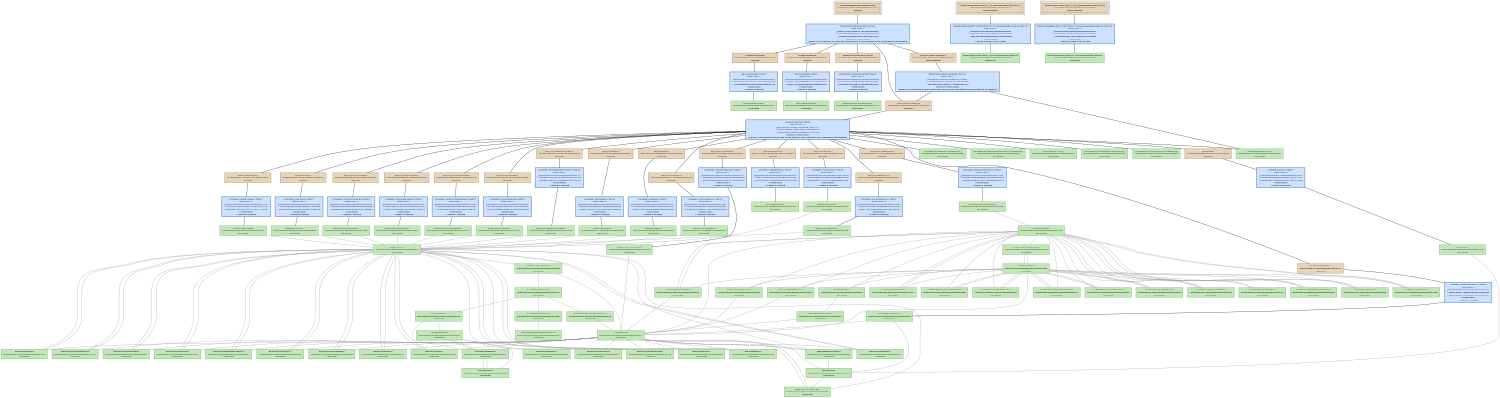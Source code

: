 digraph Rush {
   size = "10.000000,8.500000";
   concentrate = false;

   node [ shape = box, style = filled, color = "0.3 0.5 0.6", fillcolor = "0.3 0.2 0.9", fontname = "Monaco", fontsize = "9" ];
   n00001 [ label = "Development/Rush.mexmac.app\n8fd0e8cda39bfc24e7f78f745df1c03b\nMissing", color = "0.1 0.5 0.5", fillcolor = "0.1 0.2 0.9", peripheries = 3 ];
   n00002 [ label = "Contents/Info.plist\n7b19a0d8589543fc2aa59c6f9d2b3106\nMissing", color = "0.1 0.5 0.5", fillcolor = "0.1 0.2 0.9" ];
   n00003 [ label = "Rush.build/Info.plist\n000000004355ff680000000000000292\nUpToDate" ];
   n00004 [ label = "Contents/PkgInfo\n67bec1d7d36bff89fb65c5c9d99e7251\nMissing", color = "0.1 0.5 0.5", fillcolor = "0.1 0.2 0.9" ];
   n00005 [ label = "Rush.build/PkgInfo\n000000004355ff680000000000000008\nUpToDate" ];
   n00006 [ label = "English.lproj/InfoPlist.strings\n2c3a04f51c278de1b7a88dff30e2f7e5\nMissing", color = "0.1 0.5 0.5", fillcolor = "0.1 0.2 0.9" ];
   n00007 [ label = "English.lproj/InfoPlist.strings\n00000000434c45840000000000000228\nUpToDate" ];
   n00008 [ label = "ppc/PsychError.o\nd6eaa30fc57f3b2160f0890aefbc929e\nMissing", color = "0.1 0.5 0.5", fillcolor = "0.1 0.2 0.9" ];
   n00009 [ label = "Base/PsychError.c\n00000000434c4585000000000000563d\nUpToDate" ];
   n00010 [ label = "ppc/PsychRegisterProject.o\na6a4e8155bf575735de3d537e726c83f\nMissing", color = "0.1 0.5 0.5", fillcolor = "0.1 0.2 0.9" ];
   n00011 [ label = "Base/PsychRegisterProject.c\n00000000434c458500000000000012e6\nUpToDate" ];
   n00012 [ label = "ppc/PsychHelp.o\nb864f15593fc703541d99ce297e5fe92\nMissing", color = "0.1 0.5 0.5", fillcolor = "0.1 0.2 0.9" ];
   n00013 [ label = "Base/PsychHelp.c\n00000000434c811d00000000000005b8\nUpToDate" ];
   n00014 [ label = "ppc/MiniBox.o\n7855f67d672eded0da8a80ab63d84a46\nMissing", color = "0.1 0.5 0.5", fillcolor = "0.1 0.2 0.9" ];
   n00015 [ label = "Base/MiniBox.c\n00000000434c45850000000000000f4f\nUpToDate" ];
   n00016 [ label = "ppc/PsychMemory.o\nada071db7efdb338bb0fe20a3f28098d\nMissing", color = "0.1 0.5 0.5", fillcolor = "0.1 0.2 0.9" ];
   n00017 [ label = "Base/PsychMemory.c\n00000000434ca96200000000000003a4\nUpToDate" ];
   n00018 [ label = "ppc/ProjectTable.o\n29a4d3615d1c325705c161487716064c\nMissing", color = "0.1 0.5 0.5", fillcolor = "0.1 0.2 0.9" ];
   n00019 [ label = "Base/ProjectTable.c\n00000000434c4585000000000000023a\nUpToDate" ];
   n00020 [ label = "ppc/PsychInit.o\n5b0f8290ea06dcc0d19e46bc16aee7a2\nMissing", color = "0.1 0.5 0.5", fillcolor = "0.1 0.2 0.9" ];
   n00021 [ label = "Base/PsychInit.c\n00000000434c45850000000000000759\nUpToDate" ];
   n00022 [ label = "ppc/PsychTimeGlue.o\n4a4f7cae3302082c5eb678728d7cb54c\nMissing", color = "0.1 0.5 0.5", fillcolor = "0.1 0.2 0.9" ];
   n00023 [ label = "Base/PsychTimeGlue.c\n000000004355ef98000000000000157f\nUpToDate" ];
   n00024 [ label = "ppc/PsychStructGlue.o\ne458eacdd65bf09b0cdca9f497eb3e55\nMissing", color = "0.1 0.5 0.5", fillcolor = "0.1 0.2 0.9" ];
   n00025 [ label = "Base/PsychStructGlue.c\n00000000434c45850000000000002bb8\nUpToDate" ];
   n00026 [ label = "ppc/PsychVersioning.o\nc3de7d2e408f58b724344e94f9c05f7a\nMissing", color = "0.1 0.5 0.5", fillcolor = "0.1 0.2 0.9" ];
   n00027 [ label = "Base/PsychVersioning.c\n000000004355ff6400000000000014ee\nUpToDate" ];
   n00028 [ label = "ppc/MODULEVersion.o\n4fa0de109abc212ca719806ae8b725f9\nMissing", color = "0.1 0.5 0.5", fillcolor = "0.1 0.2 0.9" ];
   n00029 [ label = "Screen/MODULEVersion.c\n000000004355fcd7000000000000124e\nUpToDate" ];
   n00030 [ label = "ppc/PsychScriptingGlue.o\n7cfd5b3eac5ff6e359f8138e2a398826\nMissing", color = "0.1 0.5 0.5", fillcolor = "0.1 0.2 0.9" ];
   n00031 [ label = "Base/PsychScriptingGlue.c\n00000000434c458500000000000105c5\nUpToDate" ];
   n00032 [ label = "ppc/mexversion.o\n6be1c320bb1c56849dd2af0323cd1d4a\nMissing", color = "0.1 0.5 0.5", fillcolor = "0.1 0.2 0.9" ];
   n00033 [ label = "src/mexversion.c\n000000004332d94600000000000002d2\nUpToDate" ];
   n00034 [ label = "ppc/PsychCellGlue.o\nb769558ab8b390a0c4d12602f939b4e0\nMissing", color = "0.1 0.5 0.5", fillcolor = "0.1 0.2 0.9" ];
   n00035 [ label = "Base/PsychCellGlue.c\n00000000434c45850000000000001c81\nUpToDate" ];
   n00036 [ label = "ppc/Rush.o\n6a698e89e1ef80c2e29b5719307700aa\nMissing", color = "0.1 0.5 0.5", fillcolor = "0.1 0.2 0.9" ];
   n00037 [ label = "Rush/Rush.c\n00000000434c45850000000000001f14\nUpToDate" ];
   n00038 [ label = "ppc/RegisterProject.o\nf5ac9c50de4413509a4f29b5738b7a14\nMissing", color = "0.1 0.5 0.5", fillcolor = "0.1 0.2 0.9" ];
   n00039 [ label = "Rush/RegisterProject.c\n00000000434c458500000000000003c8\nUpToDate" ];
   n00040 [ label = "ppc/PsychAuthors.o\n2f65a85ba78aa4d112d3f09c036490dd\nMissing", color = "0.1 0.5 0.5", fillcolor = "0.1 0.2 0.9" ];
   n00041 [ label = "Base/PsychAuthors.c\n00000000434c81430000000000000d3b\nUpToDate" ];
   n00042 [ label = "MacOS/Rush.mexmac\n0558548f201d66447040af501e154ac9\nMissing", color = "0.1 0.5 0.5", fillcolor = "0.1 0.2 0.9" ];
   n00043 [ label = "Frameworks/OpenGL.framework[C]\n00000000434ac55900000000000000ee\nUpToDate" ];
   n00044 [ label = "Frameworks/ApplicationServices.framework[C]\n00000000434ac53300000000000000ee\nUpToDate" ];
   n00045 [ label = "2.95.2/libstdc++.a[C]\n00000000434abb590000000000075c68\nUpToDate" ];
   n00046 [ label = "Frameworks/CoreAudio.framework[C]\n00000000434ac55b00000000000000cc\nUpToDate" ];
   n00047 [ label = "Frameworks/CoreServices.framework[C]\n00000000434ac53600000000000000ee\nUpToDate" ];
   n00048 [ label = "mac/mexFunction.map\n000000004332d946000000000000012e\nUpToDate" ];
   n00049 [ label = "<Rush.build/Script-2FD6171107306668008DA6B4.sh>[A]\n5fd67b259a84bbf94d94cc6d94a6866b\nDepsUpdated", color = "0.1 0.5 0.5", fillcolor = "0.1 0.2 0.9", peripheries = 3 ];
   n00050 [ label = "Rush.build/Script-2FD6171107306668008DA6B4.sh\n000000004355ff6800000000000000ec\nUpToDate" ];
   n00051 [ label = "<Rush.build/Script-2FD6171207306668008DA6B4.sh>[A]\ne76a8ceb6bf19e943cbfba42510cd2e8\nDepsUpdated", color = "0.1 0.5 0.5", fillcolor = "0.1 0.2 0.9", peripheries = 3 ];
   n00052 [ label = "Rush.build/Script-2FD6171207306668008DA6B4.sh\n000000004355ff68000000000000003e\nUpToDate" ];
   n00053 [ label = "<MacOS/Rush.mexmac>\n1e67a00c8be1ae4531313dd099f27411\nDepsUpdated", color = "0.1 0.5 0.5", fillcolor = "0.1 0.2 0.9", style = "filled,dashed" ];
   n00054 [ label = "Base/Psych.h\n00000000435548b60000000000000410\nUpToDate" ];
   n00055 [ label = "Base/Psych.h\n00000000435548b60000000000000410\nUpToDate" ];
   n00056 [ label = "Screen/Screen.h\n000000004355f28e00000000000012e0\nUpToDate" ];
   n00057 [ label = "Rush/Rush.h\n00000000434c458500000000000001ff\nUpToDate" ];
   n00058 [ label = "Base/PsychConstants.h\n00000000435548d4000000000000080d\nUpToDate" ];
   n00059 [ label = "Base/MiniBox.h\n00000000435548d400000000000004d6\nUpToDate" ];
   n00060 [ label = "Base/ProjectTable.h\n00000000435548d400000000000002f6\nUpToDate" ];
   n00061 [ label = "Base/PsychError.h\n00000000435548d40000000000001fe7\nUpToDate" ];
   n00062 [ label = "Base/PsychScriptingGlue.h\n00000000435548f30000000000001a37\nUpToDate" ];
   n00063 [ label = "Base/PsychStructGlue.h\n000000004355496c0000000000000bcc\nUpToDate" ];
   n00064 [ label = "Base/PsychCellGlue.h\n00000000434c458500000000000005c5\nUpToDate" ];
   n00065 [ label = "Base/PsychRegisterProject.h\n00000000435548d400000000000003f1\nUpToDate" ];
   n00066 [ label = "Base/PsychAuthors.h\n00000000435548d400000000000005e9\nUpToDate" ];
   n00067 [ label = "Base/PsychVersioning.h\n00000000435548f300000000000004dd\nUpToDate" ];
   n00068 [ label = "Base/PsychHelp.h\n00000000434c45850000000000000357\nUpToDate" ];
   n00069 [ label = "Base/PsychInit.h\n00000000435548f300000000000002db\nUpToDate" ];
   n00070 [ label = "Base/PsychMemory.h\n00000000435548d40000000000000473\nUpToDate" ];
   n00071 [ label = "Base/PsychTimeGlue.h\n000000004355ef010000000000000483\nUpToDate" ];
   n00072 [ label = "Base/PsychInstrument.h\n00000000435548d400000000000001a8\nUpToDate" ];
   n00073 [ label = "Rush/RegisterProject.h\n00000000434c458500000000000002ce\nUpToDate" ];
   n00074 [ label = "Base/TimeLists.h\n00000000435548f300000000000002a9\nUpToDate" ];
   n00075 [ label = "Screen/PsychRects.h\n00000000434c458500000000000005d5\nUpToDate" ];
   n00076 [ label = "Screen/ScreenTypes.h\n00000000434c458500000000000013b6\nUpToDate" ];
   n00077 [ label = "Screen/PsychVideoGlue.h\n00000000434c458500000000000005d4\nUpToDate" ];
   n00078 [ label = "Screen/PsychScreenGlue.h\n00000000434c45850000000000000d6d\nUpToDate" ];
   n00079 [ label = "Screen/PsychWindowTextGlue.h\n00000000434c458500000000000008ee\nUpToDate" ];
   n00080 [ label = "Screen/WindowBank.h\n000000004355e68c0000000000001b31\nUpToDate" ];
   n00081 [ label = "Screen/PsychWindowGlue.h\n000000004355e21f0000000000000a66\nUpToDate" ];
   n00082 [ label = "Screen/PsychTextureSupport.h\n000000004355a03b0000000000000370\nUpToDate" ];
   n00083 [ label = "Screen/PsychAlphaBlending.h\n00000000434c458500000000000004fb\nUpToDate" ];
   n00084 [ label = "Screen/ScreenArguments.h\n00000000434c45850000000000000ca3\nUpToDate" ];
   n00085 [ label = "Screen/RegisterProject.h\n00000000434c45850000000000000284\nUpToDate" ];
   n00086 [ label = "Screen/WindowHelpers.h\n00000000434c45850000000000000773\nUpToDate" ];
   n00087 [ label = "Fonts/PsychFontGlue.h\n00000000434c45850000000000000e47\nUpToDate" ];
   n00088 [ label = "Fonts/ScreenFontGlue.h\n00000000434c45850000000000000260\nUpToDate" ];
   n00089 [ label = "Fonts/FontInfo.h\n00000000434c45850000000000000ef4\nUpToDate" ];
   n00090 [ label = "Screen/ScreenPreferenceState.h\n000000004355d9f300000000000006ba\nUpToDate" ];
   n00091 [ label = "Base/PsychIncludes.h\n00000000435548d4000000000000074c\nUpToDate" ];
   n00092 [ label = "Screen/Screen.h\n000000004355f28e00000000000012e0\nUpToDate" ];
   n00093 [ label = "Base/PsychPlatform.h\n00000000435548d40000000000000589\nUpToDate" ];
   n00094 [ label = "include/mex.h\n000000004332d9460000000000003742\nUpToDate" ];
   n00095 [ label = "OS9ToolboxFragments/Events.h\n00000000434c45850000000000000236\nUpToDate" ];
   n00096 [ label = "Base/PsychPlatformConstants.h\n000000004355492f000000000000070e\nUpToDate" ];
   n00097 [ label = "include/matrix.h\n000000004332d9460000000000009ff2\nUpToDate" ];
   n00098 [ label = "include/mwdebug.h\n000000004332d9460000000000002b3c\nUpToDate" ];
   n00099 [ label = "include/tmwtypes.h\n000000004332d946000000000000458d\nUpToDate" ];
   n00100 [ label = "include/mat.h\n000000004332d94600000000000023ab\nUpToDate" ];
   n00101 [ label = "Fonts/PsychFontGlue.h\n00000000434c45850000000000000e47\nUpToDate" ];

   node [ shape = box, style = "filled,bold", color = "0.7 0.5 0.7", fillcolor = "0.7 0.2 1.0", fontname = "Monaco", fontsize = "9" ];
   c00001 [ label = "PBXCp Info.plist <wt:0>\nwaitCount: 0\n000000004355ff680000000000000292\n^ 7b19a0d81bc0bc942aa59c6f9d2b3394\n= 7b19a0d8589543fc2aa59c6f9d2b3106\nNeedsToRun\n1 output is missing", color = "0.6 0.5 0.7", fillcolor = "0.6 0.2 1.0" ];
   c00002 [ label = "PBXCp PkgInfo <wt:0>\nwaitCount: 0\n00000000000000000000000000000000\n^ 67bec1d7d36bff89fb65c5c9d99e7251\n= 67bec1d7d36bff89fb65c5c9d99e7251\nNeedsToRun\n1 output is missing", color = "0.6 0.5 0.7", fillcolor = "0.6 0.2 1.0" ];
   c00003 [ label = "CpResource InfoPlist.strings <wt:4>\nwaitCount: 0\n00000000000000000000000000000000\n^ 2c3a04f51c278de1b7a88dff30e2f7e5\n= 2c3a04f51c278de1b7a88dff30e2f7e5\nNeedsToRun\n1 output is missing", color = "0.6 0.5 0.7", fillcolor = "0.6 0.2 1.0" ];
   c00004 [ label = "CompileC PsychError.o <wt:6>\nwaitCount: 0\n000000004355492f0000000000004529\n^ d6eaa30f862a720e60f0890aefbcd7b7\n= d6eaa30fc57f3b2160f0890aefbc929e\nNeedsToRun\n1 output is missing", color = "0.6 0.5 0.7", fillcolor = "0.6 0.2 1.0" ];
   c00005 [ label = "CompileC PsychRegisterProject.o <wt:6>\nwaitCount: 0\n000000004355492f00000000000001f2\n^ a6a4e81518a03c5c5de3d537e726c9cd\n= a6a4e8155bf575735de3d537e726c83f\nNeedsToRun\n1 output is missing", color = "0.6 0.5 0.7", fillcolor = "0.6 0.2 1.0" ];
   c00006 [ label = "CompileC PsychHelp.o <wt:6>\nwaitCount: 0\n0000000043558db700000000000016ac\n^ b864f155d0a9fd8241d99ce297e5e83e\n= b864f15593fc703541d99ce297e5fe92\nNeedsToRun\n1 output is missing", color = "0.6 0.5 0.7", fillcolor = "0.6 0.2 1.0" ];
   c00007 [ label = "CompileC MiniBox.o <wt:6>\nwaitCount: 0\n000000004355492f0000000000001c5b\n^ 7855f67d247b97ffda8a80ab63d8561d\n= 7855f67d672eded0da8a80ab63d84a46\nNeedsToRun\n1 output is missing", color = "0.6 0.5 0.7", fillcolor = "0.6 0.2 1.0" ];
   c00008 [ label = "CompileC PsychMemory.o <wt:6>\nwaitCount: 0\n000000004355a5c800000000000010b0\n^ ada071db3da816f0bb0fe20a3f28193d\n= ada071db7efdb338bb0fe20a3f28098d\nNeedsToRun\n1 output is missing", color = "0.6 0.5 0.7", fillcolor = "0.6 0.2 1.0" ];
   c00009 [ label = "CompileC ProjectTable.o <wt:6>\nwaitCount: 0\n000000004355492f000000000000112e\n^ 29a4d3611e497b7805c1614877161762\n= 29a4d3615d1c325705c161487716064c\nNeedsToRun\n1 output is missing", color = "0.6 0.5 0.7", fillcolor = "0.6 0.2 1.0" ];
   c00010 [ label = "CompileC PsychInit.o <wt:6>\nwaitCount: 0\n000000004355492f000000000000144d\n^ 5b0f8290a95395efd19e46bc16aef3ef\n= 5b0f8290ea06dcc0d19e46bc16aee7a2\nNeedsToRun\n1 output is missing", color = "0.6 0.5 0.7", fillcolor = "0.6 0.2 1.0" ];
   c00011 [ label = "CompileC PsychTimeGlue.o <wt:6>\nwaitCount: 0\n000000004355ee420000000000001391\n^ 4a4f7cae7057e66e5eb678728d7ca6dd\n= 4a4f7cae3302082c5eb678728d7cb54c\nNeedsToRun\n1 output is missing", color = "0.6 0.5 0.7", fillcolor = "0.6 0.2 1.0" ];
   c00012 [ label = "CompileC PsychStructGlue.o <wt:6>\nwaitCount: 0\n000000004355492f00000000000038ac\n^ e458eacd950eb9b40cdca9f497eb06f9\n= e458eacdd65bf09b0cdca9f497eb3e55\nNeedsToRun\n1 output is missing", color = "0.6 0.5 0.7", fillcolor = "0.6 0.2 1.0" ];
   c00013 [ label = "CompileC PsychVersioning.o <wt:6>\nwaitCount: 0\n00000000434cf3ce00000000000007fa\n^ c3de7d2e03c3ab7924344e94f9c05880\n= c3de7d2e408f58b724344e94f9c05f7a\nNeedsToRun\n1 output is missing", color = "0.6 0.5 0.7", fillcolor = "0.6 0.2 1.0" ];
   c00014 [ label = "CompileC MODULEVersion.o <wt:6>\nwaitCount: 0\n000000004355fcd7000000000000124e\n^ 4fa0de10d9e9ddfba719806ae8b737b7\n= 4fa0de109abc212ca719806ae8b725f9\nNeedsToRun\n1 output is missing", color = "0.6 0.5 0.7", fillcolor = "0.6 0.2 1.0" ];
   c00015 [ label = "CompileC PsychScriptingGlue.o <wt:6>\nwaitCount: 0\n000000004355492f00000000000116d1\n^ 7cfd5b3eef0abfcc59f8138e2a389ef7\n= 7cfd5b3eac5ff6e359f8138e2a398826\nNeedsToRun\n1 output is missing", color = "0.6 0.5 0.7", fillcolor = "0.6 0.2 1.0" ];
   c00016 [ label = "CompileC mexversion.o <wt:6>\nwaitCount: 0\n000000004332d94600000000000002d2\n^ 6be1c320f82e8fc29dd2af0323cd1f98\n= 6be1c320bb1c56849dd2af0323cd1d4a\nNeedsToRun\n1 output is missing", color = "0.6 0.5 0.7", fillcolor = "0.6 0.2 1.0" ];
   c00017 [ label = "CompileC PsychCellGlue.o <wt:6>\nwaitCount: 0\n000000004355492f0000000000000f95\n^ b769558afbe6d98fc4d12602f939bb75\n= b769558ab8b390a0c4d12602f939b4e0\nNeedsToRun\n1 output is missing", color = "0.6 0.5 0.7", fillcolor = "0.6 0.2 1.0" ];
   c00018 [ label = "CompileC Rush.o <wt:6>\nwaitCount: 0\n000000004355ef010000000000001a68\n^ 6a698e89a2ba6fc3e29b571930771ac2\n= 6a698e89e1ef80c2e29b5719307700aa\nNeedsToRun\n1 output is missing", color = "0.6 0.5 0.7", fillcolor = "0.6 0.2 1.0" ];
   c00019 [ label = "CompileC RegisterProject.o <wt:6>\nwaitCount: 0\n000000004355eedb000000000000005a\n^ f5ac9c509d11fd8b9a4f29b5738b7a4e\n= f5ac9c50de4413509a4f29b5738b7a14\nNeedsToRun\n1 output is missing", color = "0.6 0.5 0.7", fillcolor = "0.6 0.2 1.0" ];
   c00020 [ label = "CompileC PsychAuthors.o <wt:6>\nwaitCount: 0\n0000000043558de90000000000001e2f\n^ 2f65a85be4df293812d3f09c03648ef2\n= 2f65a85ba78aa4d112d3f09c036490dd\nNeedsToRun\n1 output is missing", color = "0.6 0.5 0.7", fillcolor = "0.6 0.2 1.0" ];
   c00021 [ label = "Ld Rush.mexmac <wt:6>\nwaitCount: 17\n5dc82e53ab7c59a872ab8e4d19856107\n^ 58907adc8b613fec02eb211d07902bce\n= 0558548f201d66447040af501e154ac9\nIndirectlyNeedsToRun\nNeeds to run because at least one of the inputs to the command are scheduled to be updated.", color = "0.6 0.5 0.7", fillcolor = "0.6 0.2 1.0" ];
   c00022 [ label = "PhaseScriptExecution Script-2FD6171107306668008DA6B4.sh <wt:10>\nwaitCount: 0\n000000004355ff6800000000000000ec\n^ 5fd67b25d9d144914d94cc6d94a68687\n= 5fd67b259a84bbf94d94cc6d94a6866b\nNeedsToRun\n1 output is always out-of-date", color = "0.6 0.5 0.7", fillcolor = "0.6 0.2 1.0" ];
   c00023 [ label = "PhaseScriptExecution Script-2FD6171207306668008DA6B4.sh <wt:12>\nwaitCount: 0\n000000004355ff68000000000000003e\n^ e76a8ceb28a461fc3cbfba42510cd2d6\n= e76a8ceb6bf19e943cbfba42510cd2e8\nNeedsToRun\n1 output is always out-of-date", color = "0.6 0.5 0.7", fillcolor = "0.6 0.2 1.0" ];
   c00024 [ label = "EditSymbols Rush.mexmac <wt:13>\nwaitCount: 1\n0558548f632fbf027040af501e154be7\n^ 1b3ff483e8ce11474171928087e73ff6\n= 1e67a00c8be1ae4531313dd099f27411\nIndirectlyNeedsToRun\nNeeds to run because at least one of the inputs to the command are scheduled to be updated.", color = "0.6 0.5 0.7", fillcolor = "0.6 0.2 1.0" ];
   c00025 [ label = "Touch Rush.mexmac.app <wt:14>\nwaitCount: 5\n2ba291793c25f995271946d9f3b08a6a\n^ a47279b49fbe05b1c0eec9adae414a51\n= 8fd0e8cda39bfc24e7f78f745df1c03b\nIndirectlyNeedsToRun\nNeeds to run because at least one of the inputs to the command are scheduled to be updated.", color = "0.6 0.5 0.7", fillcolor = "0.6 0.2 1.0" ];

   edge [ style = solid, color = black, arrowhead = none, arrowtail = normal ];
   n00001 -> { c00025 };
   n00002 -> { c00001 };
   n00004 -> { c00002 };
   n00006 -> { c00003 };
   n00008 -> { c00004 };
   n00010 -> { c00005 };
   n00012 -> { c00006 };
   n00014 -> { c00007 };
   n00016 -> { c00008 };
   n00018 -> { c00009 };
   n00020 -> { c00010 };
   n00022 -> { c00011 };
   n00024 -> { c00012 };
   n00026 -> { c00013 };
   n00028 -> { c00014 };
   n00030 -> { c00015 };
   n00032 -> { c00016 };
   n00034 -> { c00017 };
   n00036 -> { c00018 };
   n00038 -> { c00019 };
   n00040 -> { c00020 };
   n00042 -> { c00021 };
   n00049 -> { c00022 };
   n00051 -> { c00023 };
   n00053 -> { c00024 };
   c00001 -> { n00003 };
   c00002 -> { n00005 n00005 };
   c00003 -> { n00007 n00007 };
   c00004 -> { n00009 };
   c00005 -> { n00011 };
   c00006 -> { n00013 };
   c00007 -> { n00015 };
   c00008 -> { n00017 };
   c00009 -> { n00019 };
   c00010 -> { n00021 };
   c00011 -> { n00023 };
   c00012 -> { n00025 };
   c00013 -> { n00027 };
   c00014 -> { n00029 };
   c00015 -> { n00031 };
   c00016 -> { n00033 };
   c00017 -> { n00035 };
   c00018 -> { n00037 };
   c00019 -> { n00039 };
   c00020 -> { n00041 };
   c00021 -> { n00008 n00010 n00012 n00014 n00016 n00018 n00020 n00022 n00024 n00026 n00028 n00030 n00032 n00034 n00036 n00038 n00040 n00043 n00044 n00045 n00046 n00047 n00048 };
   c00022 -> { n00050 };
   c00023 -> { n00052 };
   c00024 -> { n00042 n00048 };
   c00025 -> { n00002 n00004 n00006 n00042 n00053 };

   edge [ style = solid, color = gray60, arrowhead = none, arrowtail = normal ];
   n00009 -> { n00054 };
   n00011 -> { n00054 };
   n00013 -> { n00054 };
   n00015 -> { n00054 };
   n00017 -> { n00054 };
   n00019 -> { n00054 };
   n00021 -> { n00054 };
   n00023 -> { n00055 };
   n00025 -> { n00054 };
   n00027 -> { n00054 };
   n00029 -> { n00056 };
   n00031 -> { n00054 };
   n00035 -> { n00054 };
   n00037 -> { n00057 };
   n00039 -> { n00055 n00057 };
   n00041 -> { n00054 };
   n00054 -> { n00058 n00059 n00060 n00061 n00062 n00063 n00064 n00065 n00066 n00067 n00068 n00069 n00070 n00071 n00072 n00073 n00074 };
   n00055 -> { n00058 n00059 n00060 n00061 n00062 n00063 n00064 n00065 n00066 n00067 n00068 n00069 n00070 n00071 n00072 n00073 n00074 };
   n00056 -> { n00055 n00075 n00076 n00077 n00078 n00079 n00080 n00081 n00082 n00083 n00084 n00085 n00086 n00087 n00088 n00089 n00090 };
   n00057 -> { n00055 n00071 };
   n00058 -> { n00091 };
   n00059 -> { n00054 };
   n00060 -> { n00054 };
   n00061 -> { n00054 };
   n00062 -> { n00054 };
   n00063 -> { n00054 };
   n00064 -> { n00054 };
   n00065 -> { n00054 };
   n00066 -> { n00054 };
   n00067 -> { n00054 };
   n00068 -> { n00054 };
   n00069 -> { n00054 };
   n00071 -> { n00055 };
   n00072 -> { n00054 };
   n00073 -> { n00055 n00057 };
   n00075 -> { n00056 };
   n00076 -> { n00056 };
   n00077 -> { n00092 };
   n00078 -> { n00092 };
   n00079 -> { n00092 };
   n00080 -> { n00056 };
   n00081 -> { n00092 };
   n00082 -> { n00092 };
   n00083 -> { n00092 };
   n00084 -> { n00056 };
   n00085 -> { n00055 n00056 };
   n00087 -> { n00055 };
   n00088 -> { n00055 };
   n00089 -> { n00101 };
   n00090 -> { n00056 };
   n00091 -> { n00093 n00094 n00094 n00095 n00094 };
   n00092 -> { n00055 n00075 n00076 n00077 n00078 n00079 n00080 n00081 n00082 n00083 n00084 n00085 n00086 n00087 n00088 n00089 n00090 };
   n00093 -> { n00096 };
   n00094 -> { n00097 n00097 n00098 };
   n00095 -> { n00055 };
   n00097 -> { n00099 n00098 };
   n00098 -> { n00097 n00100 };
   n00100 -> { n00097 n00098 };
   n00101 -> { n00055 };
}
